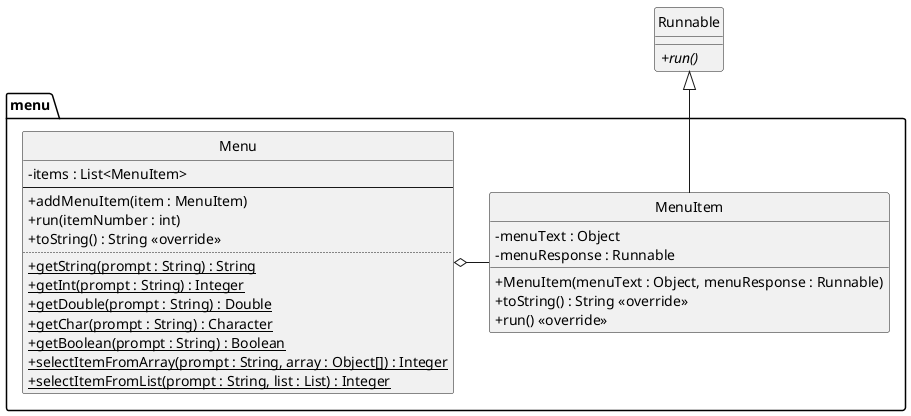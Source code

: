 @startuml
skinparam classAttributeIconSize 0
' skinparam backgroundColor #D3D3D3
hide circle

class Runnable {
  +{abstract} run()
}

package menu {
class MenuItem {
  - menuText : Object
  - menuResponse : Runnable
  + MenuItem(menuText : Object, menuResponse : Runnable)
  + toString() : String <<override>>
  +run() <<override>>
}
class Menu {
  - items : List<MenuItem>
--
  + addMenuItem(item : MenuItem)
  + run(itemNumber : int)
  + toString() : String <<override>>
..
  + {static} getString(prompt : String) : String
  + {static} getInt(prompt : String) : Integer
  + {static} getDouble(prompt : String) : Double
  + {static} getChar(prompt : String) : Character
  + {static} getBoolean(prompt : String) : Boolean
  + {static} selectItemFromArray(prompt : String, array : Object[]) : Integer
  + {static} selectItemFromList(prompt : String, list : List) : Integer
}
}

Runnable <|-- MenuItem
Menu o- MenuItem
@enduml

